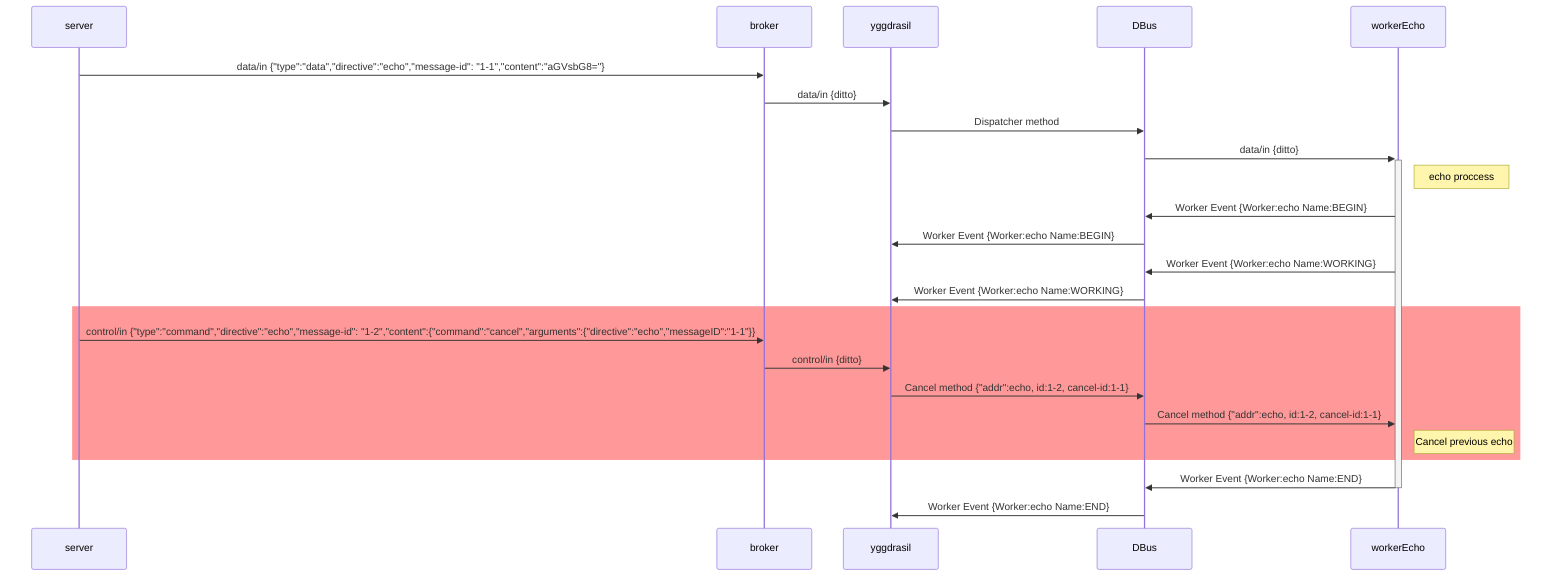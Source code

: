 sequenceDiagram
participant S as server
participant B as broker
participant Y as yggdrasil
participant D as DBus
participant W as workerEcho

S ->> B: data/in {"type":"data","directive":"echo","message-id": "1-1","content":"aGVsbG8="}
B ->> Y: data/in {ditto}
Y ->> D: Dispatcher method
D ->>+ W: data/in {ditto}
Note right of W: echo proccess
W ->> D: Worker Event {Worker:echo Name:BEGIN}
D ->> Y: Worker Event {Worker:echo Name:BEGIN}
W ->> D: Worker Event {Worker:echo Name:WORKING}
D ->> Y: Worker Event {Worker:echo Name:WORKING}
rect rgb(255, 153, 153)
S ->> B: control/in {"type":"command","directive":"echo","message-id": "1-2","content":{"command":"cancel","arguments":{"directive":"echo","messageID":"1-1"}}
B ->> Y: control/in {ditto}
Y ->> D: Cancel method {"addr":echo, id:1-2, cancel-id:1-1}
D ->> W: Cancel method {"addr":echo, id:1-2, cancel-id:1-1}
Note right of W: Cancel previous echo
end
W ->>- D: Worker Event {Worker:echo Name:END}
D ->> Y: Worker Event {Worker:echo Name:END}